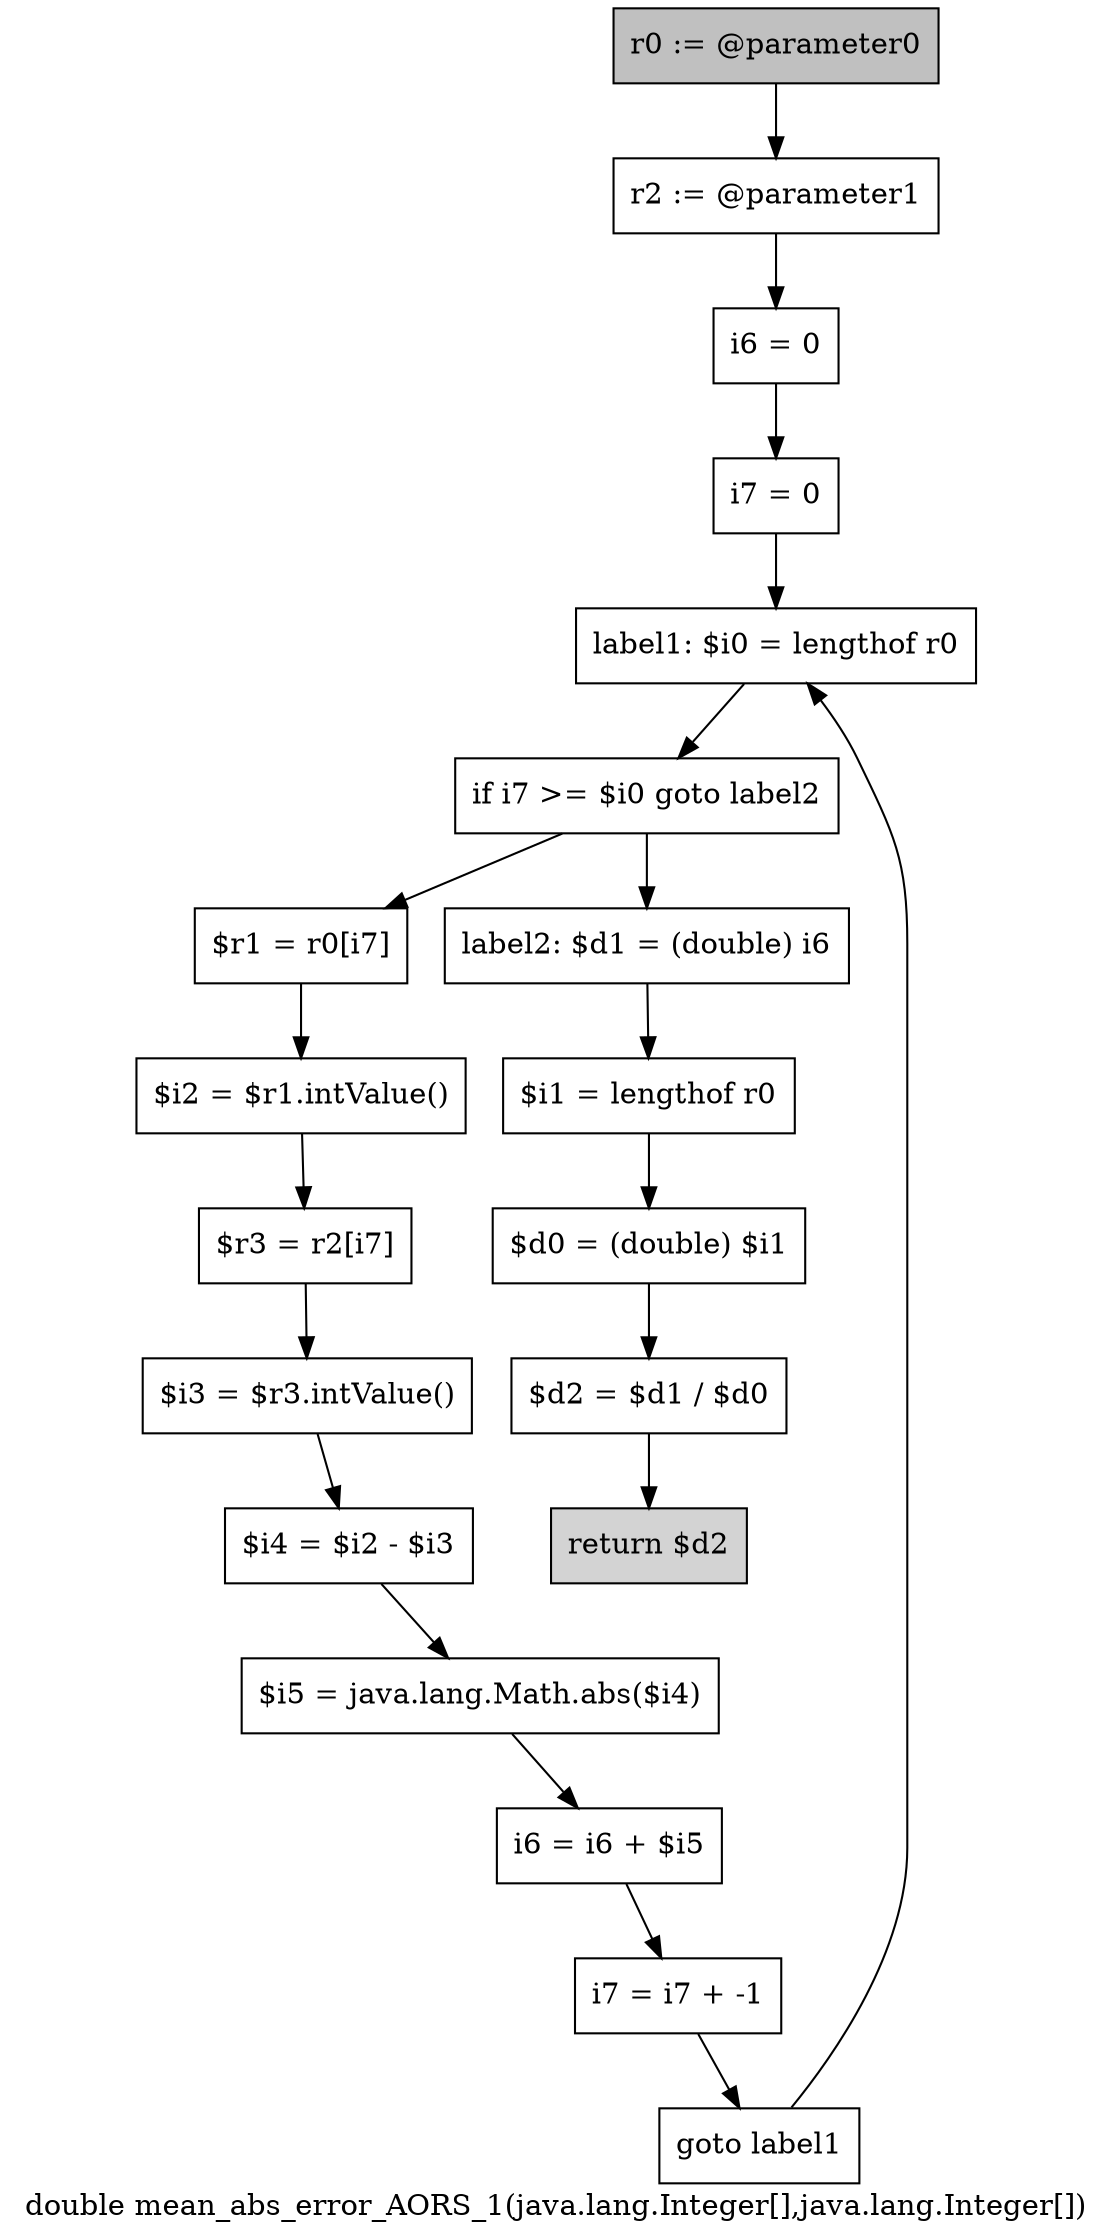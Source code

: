 digraph "double mean_abs_error_AORS_1(java.lang.Integer[],java.lang.Integer[])" {
    label="double mean_abs_error_AORS_1(java.lang.Integer[],java.lang.Integer[])";
    node [shape=box];
    "0" [style=filled,fillcolor=gray,label="r0 := @parameter0",];
    "1" [label="r2 := @parameter1",];
    "0"->"1";
    "2" [label="i6 = 0",];
    "1"->"2";
    "3" [label="i7 = 0",];
    "2"->"3";
    "4" [label="label1: $i0 = lengthof r0",];
    "3"->"4";
    "5" [label="if i7 >= $i0 goto label2",];
    "4"->"5";
    "6" [label="$r1 = r0[i7]",];
    "5"->"6";
    "15" [label="label2: $d1 = (double) i6",];
    "5"->"15";
    "7" [label="$i2 = $r1.intValue()",];
    "6"->"7";
    "8" [label="$r3 = r2[i7]",];
    "7"->"8";
    "9" [label="$i3 = $r3.intValue()",];
    "8"->"9";
    "10" [label="$i4 = $i2 - $i3",];
    "9"->"10";
    "11" [label="$i5 = java.lang.Math.abs($i4)",];
    "10"->"11";
    "12" [label="i6 = i6 + $i5",];
    "11"->"12";
    "13" [label="i7 = i7 + -1",];
    "12"->"13";
    "14" [label="goto label1",];
    "13"->"14";
    "14"->"4";
    "16" [label="$i1 = lengthof r0",];
    "15"->"16";
    "17" [label="$d0 = (double) $i1",];
    "16"->"17";
    "18" [label="$d2 = $d1 / $d0",];
    "17"->"18";
    "19" [style=filled,fillcolor=lightgray,label="return $d2",];
    "18"->"19";
}
